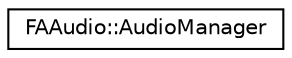 digraph G
{
  edge [fontname="Helvetica",fontsize="10",labelfontname="Helvetica",labelfontsize="10"];
  node [fontname="Helvetica",fontsize="10",shape=record];
  rankdir="LR";
  Node1 [label="FAAudio::AudioManager",height=0.2,width=0.4,color="black", fillcolor="white", style="filled",URL="$class_f_a_audio_1_1_audio_manager.html"];
}
